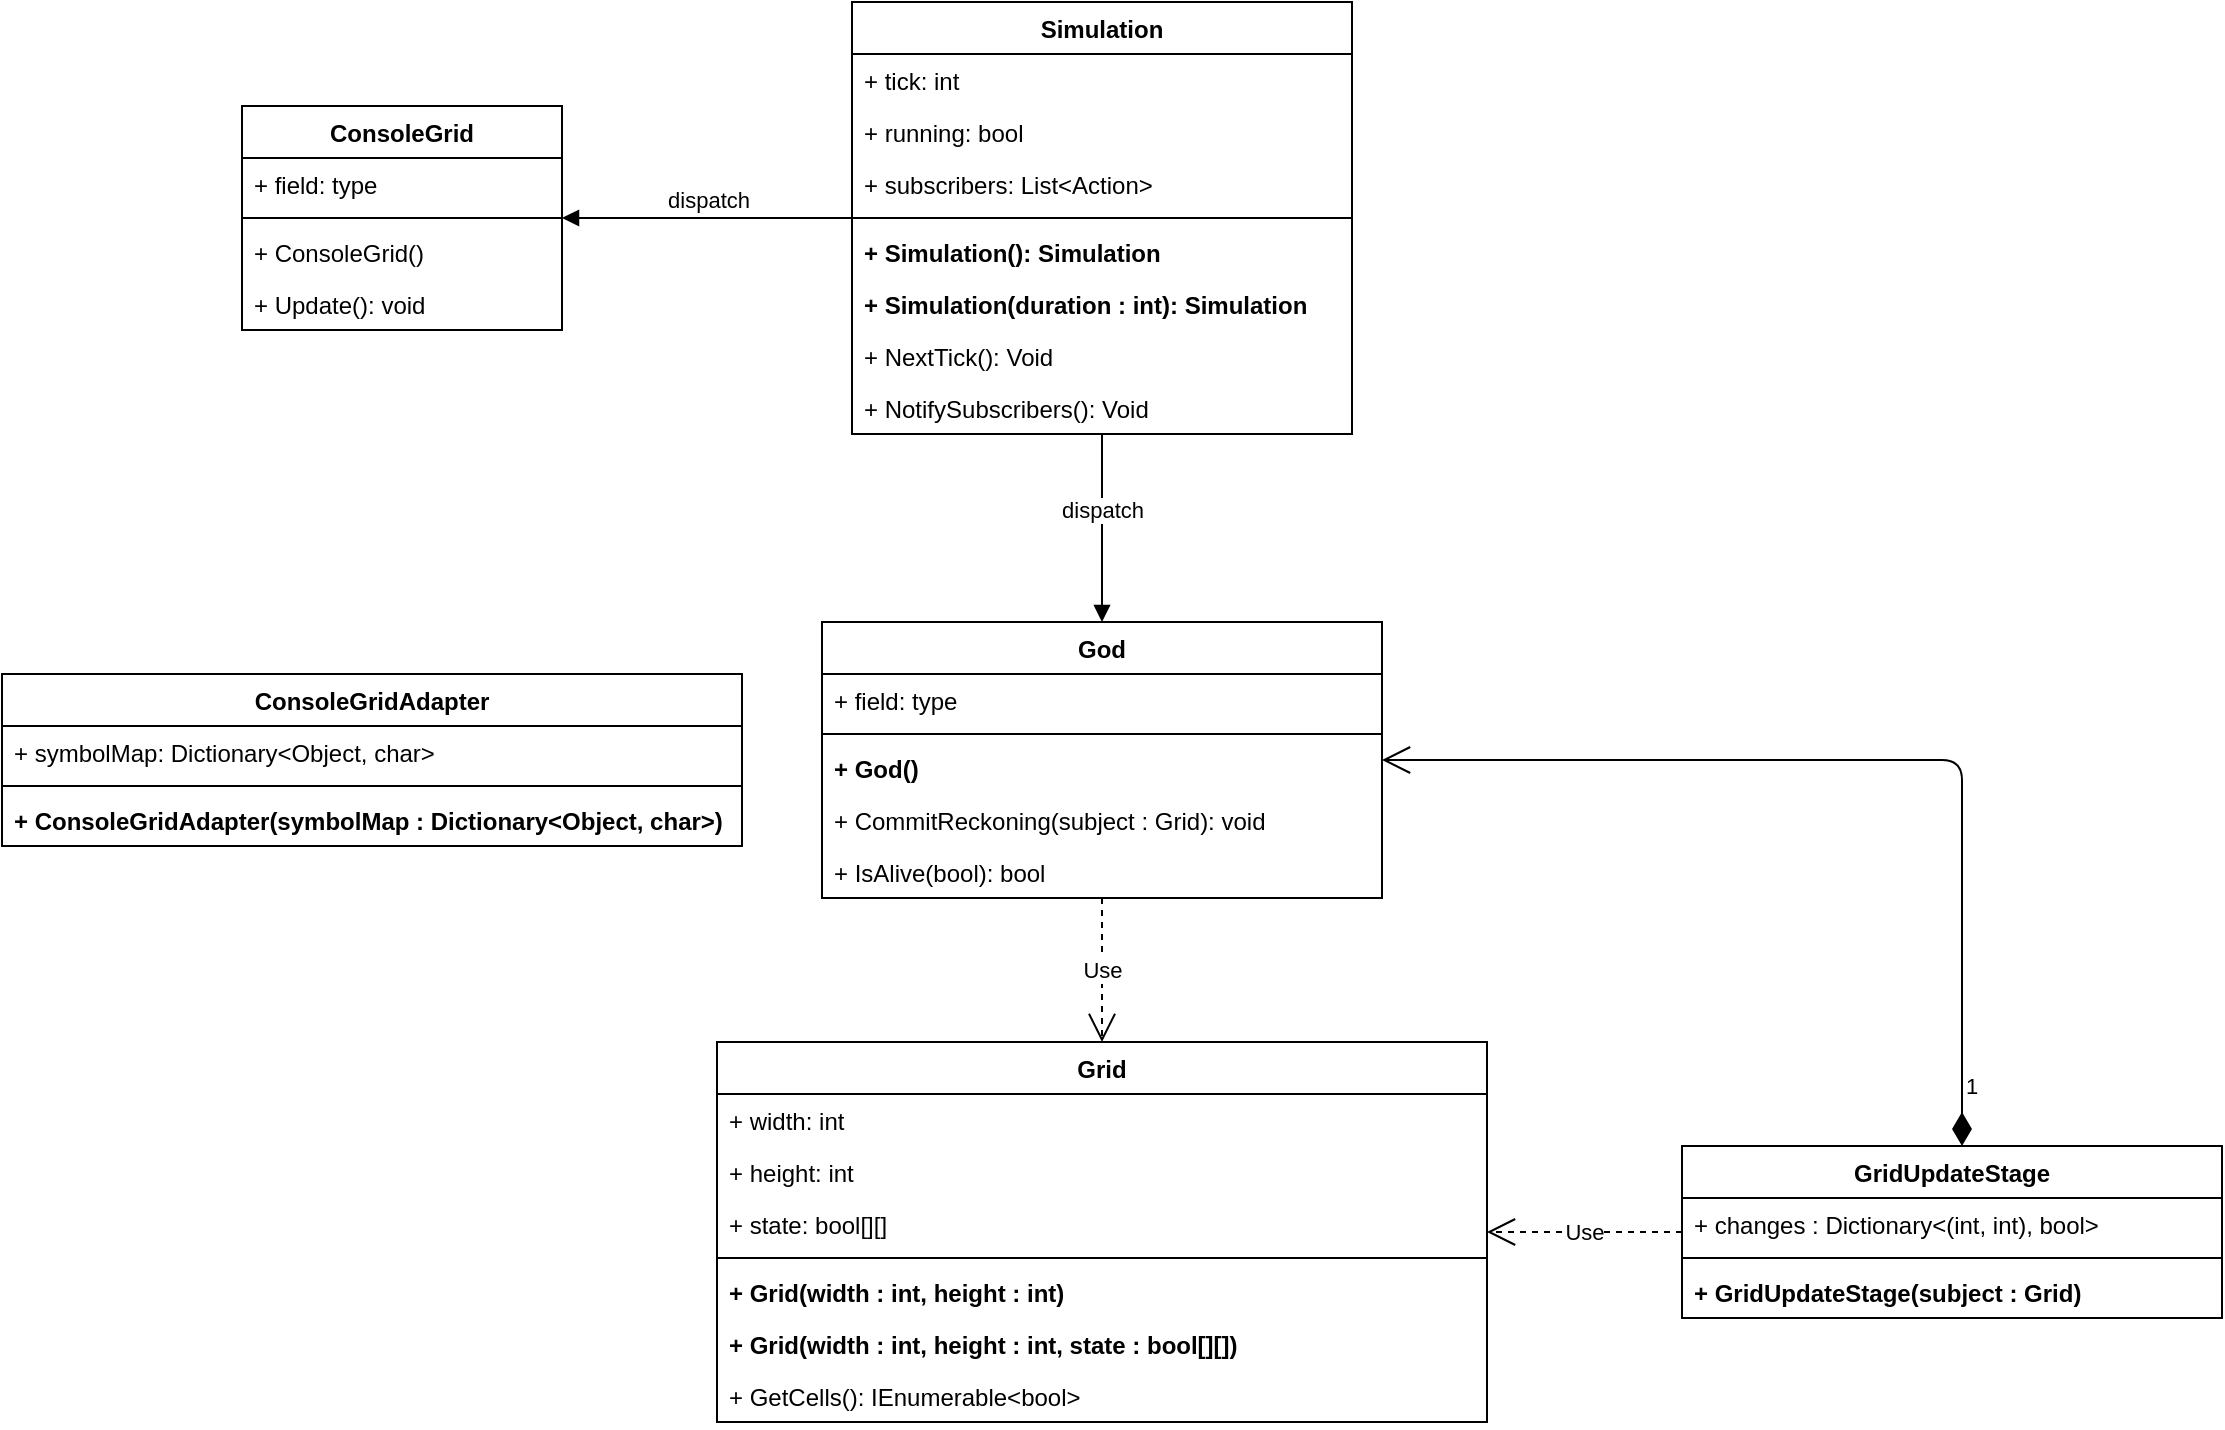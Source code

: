 <mxfile version="13.7.3" type="device"><diagram id="C5RBs43oDa-KdzZeNtuy" name="Page-1"><mxGraphModel dx="1086" dy="806" grid="1" gridSize="10" guides="1" tooltips="1" connect="1" arrows="1" fold="1" page="1" pageScale="1" pageWidth="827" pageHeight="1169" math="0" shadow="0"><root><mxCell id="WIyWlLk6GJQsqaUBKTNV-0"/><mxCell id="WIyWlLk6GJQsqaUBKTNV-1" parent="WIyWlLk6GJQsqaUBKTNV-0"/><mxCell id="uTocEj9UplV9wDQ0nCSj-17" value="God" style="swimlane;fontStyle=1;align=center;verticalAlign=top;childLayout=stackLayout;horizontal=1;startSize=26;horizontalStack=0;resizeParent=1;resizeParentMax=0;resizeLast=0;collapsible=1;marginBottom=0;" vertex="1" parent="WIyWlLk6GJQsqaUBKTNV-1"><mxGeometry x="440" y="360" width="280" height="138" as="geometry"/></mxCell><mxCell id="uTocEj9UplV9wDQ0nCSj-18" value="+ field: type" style="text;strokeColor=none;fillColor=none;align=left;verticalAlign=top;spacingLeft=4;spacingRight=4;overflow=hidden;rotatable=0;points=[[0,0.5],[1,0.5]];portConstraint=eastwest;" vertex="1" parent="uTocEj9UplV9wDQ0nCSj-17"><mxGeometry y="26" width="280" height="26" as="geometry"/></mxCell><mxCell id="uTocEj9UplV9wDQ0nCSj-19" value="" style="line;strokeWidth=1;fillColor=none;align=left;verticalAlign=middle;spacingTop=-1;spacingLeft=3;spacingRight=3;rotatable=0;labelPosition=right;points=[];portConstraint=eastwest;" vertex="1" parent="uTocEj9UplV9wDQ0nCSj-17"><mxGeometry y="52" width="280" height="8" as="geometry"/></mxCell><mxCell id="uTocEj9UplV9wDQ0nCSj-20" value="+ God()" style="text;strokeColor=none;fillColor=none;align=left;verticalAlign=top;spacingLeft=4;spacingRight=4;overflow=hidden;rotatable=0;points=[[0,0.5],[1,0.5]];portConstraint=eastwest;fontStyle=1" vertex="1" parent="uTocEj9UplV9wDQ0nCSj-17"><mxGeometry y="60" width="280" height="26" as="geometry"/></mxCell><mxCell id="uTocEj9UplV9wDQ0nCSj-49" value="+ CommitReckoning(subject : Grid): void" style="text;strokeColor=none;fillColor=none;align=left;verticalAlign=top;spacingLeft=4;spacingRight=4;overflow=hidden;rotatable=0;points=[[0,0.5],[1,0.5]];portConstraint=eastwest;" vertex="1" parent="uTocEj9UplV9wDQ0nCSj-17"><mxGeometry y="86" width="280" height="26" as="geometry"/></mxCell><mxCell id="uTocEj9UplV9wDQ0nCSj-21" value="+ IsAlive(bool): bool" style="text;strokeColor=none;fillColor=none;align=left;verticalAlign=top;spacingLeft=4;spacingRight=4;overflow=hidden;rotatable=0;points=[[0,0.5],[1,0.5]];portConstraint=eastwest;" vertex="1" parent="uTocEj9UplV9wDQ0nCSj-17"><mxGeometry y="112" width="280" height="26" as="geometry"/></mxCell><mxCell id="uTocEj9UplV9wDQ0nCSj-22" value="Use" style="endArrow=open;endSize=12;dashed=1;html=1;" edge="1" parent="WIyWlLk6GJQsqaUBKTNV-1" source="uTocEj9UplV9wDQ0nCSj-17" target="uTocEj9UplV9wDQ0nCSj-0"><mxGeometry width="160" relative="1" as="geometry"><mxPoint x="530" y="650" as="sourcePoint"/><mxPoint x="690" y="650" as="targetPoint"/></mxGeometry></mxCell><mxCell id="uTocEj9UplV9wDQ0nCSj-0" value="Grid" style="swimlane;fontStyle=1;align=center;verticalAlign=top;childLayout=stackLayout;horizontal=1;startSize=26;horizontalStack=0;resizeParent=1;resizeParentMax=0;resizeLast=0;collapsible=1;marginBottom=0;" vertex="1" parent="WIyWlLk6GJQsqaUBKTNV-1"><mxGeometry x="387.5" y="570" width="385" height="190" as="geometry"/></mxCell><mxCell id="uTocEj9UplV9wDQ0nCSj-1" value="+ width: int" style="text;strokeColor=none;fillColor=none;align=left;verticalAlign=top;spacingLeft=4;spacingRight=4;overflow=hidden;rotatable=0;points=[[0,0.5],[1,0.5]];portConstraint=eastwest;" vertex="1" parent="uTocEj9UplV9wDQ0nCSj-0"><mxGeometry y="26" width="385" height="26" as="geometry"/></mxCell><mxCell id="uTocEj9UplV9wDQ0nCSj-4" value="+ height: int" style="text;strokeColor=none;fillColor=none;align=left;verticalAlign=top;spacingLeft=4;spacingRight=4;overflow=hidden;rotatable=0;points=[[0,0.5],[1,0.5]];portConstraint=eastwest;" vertex="1" parent="uTocEj9UplV9wDQ0nCSj-0"><mxGeometry y="52" width="385" height="26" as="geometry"/></mxCell><mxCell id="uTocEj9UplV9wDQ0nCSj-5" value="+ state: bool[][]" style="text;strokeColor=none;fillColor=none;align=left;verticalAlign=top;spacingLeft=4;spacingRight=4;overflow=hidden;rotatable=0;points=[[0,0.5],[1,0.5]];portConstraint=eastwest;" vertex="1" parent="uTocEj9UplV9wDQ0nCSj-0"><mxGeometry y="78" width="385" height="26" as="geometry"/></mxCell><mxCell id="uTocEj9UplV9wDQ0nCSj-2" value="" style="line;strokeWidth=1;fillColor=none;align=left;verticalAlign=middle;spacingTop=-1;spacingLeft=3;spacingRight=3;rotatable=0;labelPosition=right;points=[];portConstraint=eastwest;" vertex="1" parent="uTocEj9UplV9wDQ0nCSj-0"><mxGeometry y="104" width="385" height="8" as="geometry"/></mxCell><mxCell id="uTocEj9UplV9wDQ0nCSj-3" value="+ Grid(width : int, height : int)" style="text;strokeColor=none;fillColor=none;align=left;verticalAlign=top;spacingLeft=4;spacingRight=4;overflow=hidden;rotatable=0;points=[[0,0.5],[1,0.5]];portConstraint=eastwest;fontStyle=1" vertex="1" parent="uTocEj9UplV9wDQ0nCSj-0"><mxGeometry y="112" width="385" height="26" as="geometry"/></mxCell><mxCell id="uTocEj9UplV9wDQ0nCSj-6" value="+ Grid(width : int, height : int, state : bool[][])" style="text;strokeColor=none;fillColor=none;align=left;verticalAlign=top;spacingLeft=4;spacingRight=4;overflow=hidden;rotatable=0;points=[[0,0.5],[1,0.5]];portConstraint=eastwest;fontStyle=1" vertex="1" parent="uTocEj9UplV9wDQ0nCSj-0"><mxGeometry y="138" width="385" height="26" as="geometry"/></mxCell><mxCell id="uTocEj9UplV9wDQ0nCSj-14" value="+ GetCells(): IEnumerable&lt;bool&gt;" style="text;strokeColor=none;fillColor=none;align=left;verticalAlign=top;spacingLeft=4;spacingRight=4;overflow=hidden;rotatable=0;points=[[0,0.5],[1,0.5]];portConstraint=eastwest;fontStyle=0" vertex="1" parent="uTocEj9UplV9wDQ0nCSj-0"><mxGeometry y="164" width="385" height="26" as="geometry"/></mxCell><mxCell id="uTocEj9UplV9wDQ0nCSj-32" value="Use" style="endArrow=open;endSize=12;dashed=1;html=1;" edge="1" parent="WIyWlLk6GJQsqaUBKTNV-1" source="uTocEj9UplV9wDQ0nCSj-27" target="uTocEj9UplV9wDQ0nCSj-0"><mxGeometry width="160" relative="1" as="geometry"><mxPoint x="590" y="482" as="sourcePoint"/><mxPoint x="590" y="580" as="targetPoint"/></mxGeometry></mxCell><mxCell id="uTocEj9UplV9wDQ0nCSj-33" value="1" style="endArrow=open;html=1;endSize=12;startArrow=diamondThin;startSize=14;startFill=1;edgeStyle=elbowEdgeStyle;align=left;verticalAlign=bottom;" edge="1" parent="WIyWlLk6GJQsqaUBKTNV-1" source="uTocEj9UplV9wDQ0nCSj-27" target="uTocEj9UplV9wDQ0nCSj-17"><mxGeometry x="-0.911" relative="1" as="geometry"><mxPoint x="1010" y="622" as="sourcePoint"/><mxPoint x="1000" y="470" as="targetPoint"/><Array as="points"><mxPoint x="1010" y="520"/><mxPoint x="985" y="416"/></Array><mxPoint as="offset"/></mxGeometry></mxCell><mxCell id="uTocEj9UplV9wDQ0nCSj-27" value="GridUpdateStage" style="swimlane;fontStyle=1;align=center;verticalAlign=top;childLayout=stackLayout;horizontal=1;startSize=26;horizontalStack=0;resizeParent=1;resizeParentMax=0;resizeLast=0;collapsible=1;marginBottom=0;" vertex="1" parent="WIyWlLk6GJQsqaUBKTNV-1"><mxGeometry x="870" y="622" width="270" height="86" as="geometry"/></mxCell><mxCell id="uTocEj9UplV9wDQ0nCSj-28" value="+ changes : Dictionary&lt;(int, int), bool&gt;" style="text;strokeColor=none;fillColor=none;align=left;verticalAlign=top;spacingLeft=4;spacingRight=4;overflow=hidden;rotatable=0;points=[[0,0.5],[1,0.5]];portConstraint=eastwest;" vertex="1" parent="uTocEj9UplV9wDQ0nCSj-27"><mxGeometry y="26" width="270" height="26" as="geometry"/></mxCell><mxCell id="uTocEj9UplV9wDQ0nCSj-29" value="" style="line;strokeWidth=1;fillColor=none;align=left;verticalAlign=middle;spacingTop=-1;spacingLeft=3;spacingRight=3;rotatable=0;labelPosition=right;points=[];portConstraint=eastwest;" vertex="1" parent="uTocEj9UplV9wDQ0nCSj-27"><mxGeometry y="52" width="270" height="8" as="geometry"/></mxCell><mxCell id="uTocEj9UplV9wDQ0nCSj-30" value="+ GridUpdateStage(subject : Grid)" style="text;strokeColor=none;fillColor=none;align=left;verticalAlign=top;spacingLeft=4;spacingRight=4;overflow=hidden;rotatable=0;points=[[0,0.5],[1,0.5]];portConstraint=eastwest;fontStyle=1" vertex="1" parent="uTocEj9UplV9wDQ0nCSj-27"><mxGeometry y="60" width="270" height="26" as="geometry"/></mxCell><mxCell id="uTocEj9UplV9wDQ0nCSj-38" value="dispatch" style="html=1;verticalAlign=bottom;endArrow=block;" edge="1" parent="WIyWlLk6GJQsqaUBKTNV-1" source="uTocEj9UplV9wDQ0nCSj-7" target="uTocEj9UplV9wDQ0nCSj-17"><mxGeometry width="80" relative="1" as="geometry"><mxPoint x="540" y="240" as="sourcePoint"/><mxPoint x="620" y="240" as="targetPoint"/></mxGeometry></mxCell><mxCell id="uTocEj9UplV9wDQ0nCSj-7" value="Simulation" style="swimlane;fontStyle=1;align=center;verticalAlign=top;childLayout=stackLayout;horizontal=1;startSize=26;horizontalStack=0;resizeParent=1;resizeParentMax=0;resizeLast=0;collapsible=1;marginBottom=0;" vertex="1" parent="WIyWlLk6GJQsqaUBKTNV-1"><mxGeometry x="455" y="50" width="250" height="216" as="geometry"/></mxCell><mxCell id="uTocEj9UplV9wDQ0nCSj-8" value="+ tick: int" style="text;strokeColor=none;fillColor=none;align=left;verticalAlign=top;spacingLeft=4;spacingRight=4;overflow=hidden;rotatable=0;points=[[0,0.5],[1,0.5]];portConstraint=eastwest;" vertex="1" parent="uTocEj9UplV9wDQ0nCSj-7"><mxGeometry y="26" width="250" height="26" as="geometry"/></mxCell><mxCell id="uTocEj9UplV9wDQ0nCSj-11" value="+ running: bool" style="text;strokeColor=none;fillColor=none;align=left;verticalAlign=top;spacingLeft=4;spacingRight=4;overflow=hidden;rotatable=0;points=[[0,0.5],[1,0.5]];portConstraint=eastwest;" vertex="1" parent="uTocEj9UplV9wDQ0nCSj-7"><mxGeometry y="52" width="250" height="26" as="geometry"/></mxCell><mxCell id="uTocEj9UplV9wDQ0nCSj-15" value="+ subscribers: List&lt;Action&gt;" style="text;strokeColor=none;fillColor=none;align=left;verticalAlign=top;spacingLeft=4;spacingRight=4;overflow=hidden;rotatable=0;points=[[0,0.5],[1,0.5]];portConstraint=eastwest;" vertex="1" parent="uTocEj9UplV9wDQ0nCSj-7"><mxGeometry y="78" width="250" height="26" as="geometry"/></mxCell><mxCell id="uTocEj9UplV9wDQ0nCSj-9" value="" style="line;strokeWidth=1;fillColor=none;align=left;verticalAlign=middle;spacingTop=-1;spacingLeft=3;spacingRight=3;rotatable=0;labelPosition=right;points=[];portConstraint=eastwest;" vertex="1" parent="uTocEj9UplV9wDQ0nCSj-7"><mxGeometry y="104" width="250" height="8" as="geometry"/></mxCell><mxCell id="uTocEj9UplV9wDQ0nCSj-10" value="+ Simulation(): Simulation" style="text;strokeColor=none;fillColor=none;align=left;verticalAlign=top;spacingLeft=4;spacingRight=4;overflow=hidden;rotatable=0;points=[[0,0.5],[1,0.5]];portConstraint=eastwest;fontStyle=1" vertex="1" parent="uTocEj9UplV9wDQ0nCSj-7"><mxGeometry y="112" width="250" height="26" as="geometry"/></mxCell><mxCell id="uTocEj9UplV9wDQ0nCSj-12" value="+ Simulation(duration : int): Simulation" style="text;strokeColor=none;fillColor=none;align=left;verticalAlign=top;spacingLeft=4;spacingRight=4;overflow=hidden;rotatable=0;points=[[0,0.5],[1,0.5]];portConstraint=eastwest;fontStyle=1" vertex="1" parent="uTocEj9UplV9wDQ0nCSj-7"><mxGeometry y="138" width="250" height="26" as="geometry"/></mxCell><mxCell id="uTocEj9UplV9wDQ0nCSj-13" value="+ NextTick(): Void" style="text;strokeColor=none;fillColor=none;align=left;verticalAlign=top;spacingLeft=4;spacingRight=4;overflow=hidden;rotatable=0;points=[[0,0.5],[1,0.5]];portConstraint=eastwest;fontStyle=0" vertex="1" parent="uTocEj9UplV9wDQ0nCSj-7"><mxGeometry y="164" width="250" height="26" as="geometry"/></mxCell><mxCell id="uTocEj9UplV9wDQ0nCSj-16" value="+ NotifySubscribers(): Void" style="text;strokeColor=none;fillColor=none;align=left;verticalAlign=top;spacingLeft=4;spacingRight=4;overflow=hidden;rotatable=0;points=[[0,0.5],[1,0.5]];portConstraint=eastwest;fontStyle=0" vertex="1" parent="uTocEj9UplV9wDQ0nCSj-7"><mxGeometry y="190" width="250" height="26" as="geometry"/></mxCell><mxCell id="uTocEj9UplV9wDQ0nCSj-43" value="dispatch" style="html=1;verticalAlign=bottom;endArrow=block;" edge="1" parent="WIyWlLk6GJQsqaUBKTNV-1" source="uTocEj9UplV9wDQ0nCSj-7" target="uTocEj9UplV9wDQ0nCSj-39"><mxGeometry width="80" relative="1" as="geometry"><mxPoint x="590" y="276" as="sourcePoint"/><mxPoint x="590" y="370" as="targetPoint"/></mxGeometry></mxCell><mxCell id="uTocEj9UplV9wDQ0nCSj-39" value="ConsoleGrid" style="swimlane;fontStyle=1;align=center;verticalAlign=top;childLayout=stackLayout;horizontal=1;startSize=26;horizontalStack=0;resizeParent=1;resizeParentMax=0;resizeLast=0;collapsible=1;marginBottom=0;" vertex="1" parent="WIyWlLk6GJQsqaUBKTNV-1"><mxGeometry x="150" y="102" width="160" height="112" as="geometry"/></mxCell><mxCell id="uTocEj9UplV9wDQ0nCSj-40" value="+ field: type" style="text;strokeColor=none;fillColor=none;align=left;verticalAlign=top;spacingLeft=4;spacingRight=4;overflow=hidden;rotatable=0;points=[[0,0.5],[1,0.5]];portConstraint=eastwest;" vertex="1" parent="uTocEj9UplV9wDQ0nCSj-39"><mxGeometry y="26" width="160" height="26" as="geometry"/></mxCell><mxCell id="uTocEj9UplV9wDQ0nCSj-41" value="" style="line;strokeWidth=1;fillColor=none;align=left;verticalAlign=middle;spacingTop=-1;spacingLeft=3;spacingRight=3;rotatable=0;labelPosition=right;points=[];portConstraint=eastwest;" vertex="1" parent="uTocEj9UplV9wDQ0nCSj-39"><mxGeometry y="52" width="160" height="8" as="geometry"/></mxCell><mxCell id="uTocEj9UplV9wDQ0nCSj-42" value="+ ConsoleGrid()" style="text;strokeColor=none;fillColor=none;align=left;verticalAlign=top;spacingLeft=4;spacingRight=4;overflow=hidden;rotatable=0;points=[[0,0.5],[1,0.5]];portConstraint=eastwest;" vertex="1" parent="uTocEj9UplV9wDQ0nCSj-39"><mxGeometry y="60" width="160" height="26" as="geometry"/></mxCell><mxCell id="uTocEj9UplV9wDQ0nCSj-50" value="+ Update(): void" style="text;strokeColor=none;fillColor=none;align=left;verticalAlign=top;spacingLeft=4;spacingRight=4;overflow=hidden;rotatable=0;points=[[0,0.5],[1,0.5]];portConstraint=eastwest;" vertex="1" parent="uTocEj9UplV9wDQ0nCSj-39"><mxGeometry y="86" width="160" height="26" as="geometry"/></mxCell><mxCell id="uTocEj9UplV9wDQ0nCSj-44" value="ConsoleGridAdapter" style="swimlane;fontStyle=1;align=center;verticalAlign=top;childLayout=stackLayout;horizontal=1;startSize=26;horizontalStack=0;resizeParent=1;resizeParentMax=0;resizeLast=0;collapsible=1;marginBottom=0;" vertex="1" parent="WIyWlLk6GJQsqaUBKTNV-1"><mxGeometry x="30" y="386" width="370" height="86" as="geometry"/></mxCell><mxCell id="uTocEj9UplV9wDQ0nCSj-45" value="+ symbolMap: Dictionary&lt;Object, char&gt;" style="text;strokeColor=none;fillColor=none;align=left;verticalAlign=top;spacingLeft=4;spacingRight=4;overflow=hidden;rotatable=0;points=[[0,0.5],[1,0.5]];portConstraint=eastwest;" vertex="1" parent="uTocEj9UplV9wDQ0nCSj-44"><mxGeometry y="26" width="370" height="26" as="geometry"/></mxCell><mxCell id="uTocEj9UplV9wDQ0nCSj-46" value="" style="line;strokeWidth=1;fillColor=none;align=left;verticalAlign=middle;spacingTop=-1;spacingLeft=3;spacingRight=3;rotatable=0;labelPosition=right;points=[];portConstraint=eastwest;" vertex="1" parent="uTocEj9UplV9wDQ0nCSj-44"><mxGeometry y="52" width="370" height="8" as="geometry"/></mxCell><mxCell id="uTocEj9UplV9wDQ0nCSj-47" value="+ ConsoleGridAdapter(symbolMap : Dictionary&lt;Object, char&gt;)" style="text;strokeColor=none;fillColor=none;align=left;verticalAlign=top;spacingLeft=4;spacingRight=4;overflow=hidden;rotatable=0;points=[[0,0.5],[1,0.5]];portConstraint=eastwest;fontStyle=1" vertex="1" parent="uTocEj9UplV9wDQ0nCSj-44"><mxGeometry y="60" width="370" height="26" as="geometry"/></mxCell></root></mxGraphModel></diagram></mxfile>